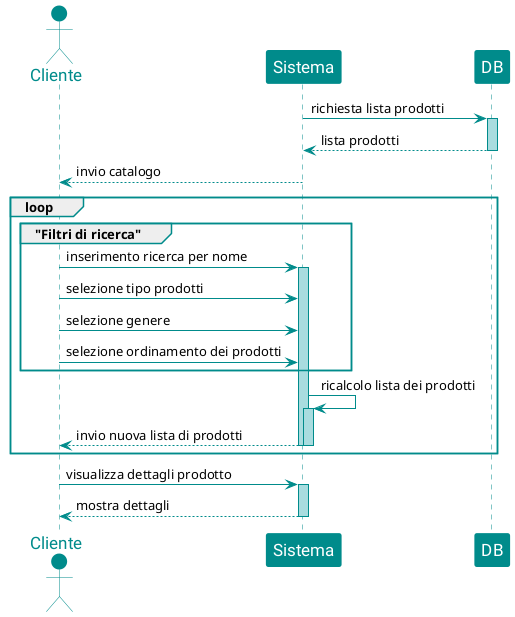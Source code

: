 @startuml


skinparam sequence {
	ArrowColor Darkcyan
	ActorBorderColor Darkcyan
	LifeLineBorderColor Darkcyan
	LifeLineBackgroundColor #A9DCDF

	ParticipantBorderColor Darkcyan
	ParticipantBackgroundColor Darkcyan
	ParticipantFontName Roboto
	ParticipantFontSize 17
	ParticipantFontColor white

	ActorBackgroundColor Darkcyan
	ActorFontColor Darkcyan
	ActorFontSize 17
	ActorFontName Roboto

}
skinparam shadowing false
skinparam SequenceGroupBorderColor Darkcyan

actor Cliente

Sistema -> DB : richiesta lista prodotti
activate DB
DB --> Sistema : lista prodotti
deactivate DB

Sistema --> Cliente : invio catalogo
loop
    group "Filtri di ricerca"
        Cliente -> Sistema : inserimento ricerca per nome
        activate Sistema
        Cliente -> Sistema : selezione tipo prodotti
        Cliente -> Sistema : selezione genere
        Cliente -> Sistema : selezione ordinamento dei prodotti
    end

    Sistema -> Sistema : ricalcolo lista dei prodotti
    activate Sistema
    Sistema --> Cliente : invio nuova lista di prodotti
    deactivate Sistema
    deactivate Sistema
end
Cliente -> Sistema : visualizza dettagli prodotto
activate Sistema
Sistema --> Cliente : mostra dettagli
deactivate Sistema





@enduml